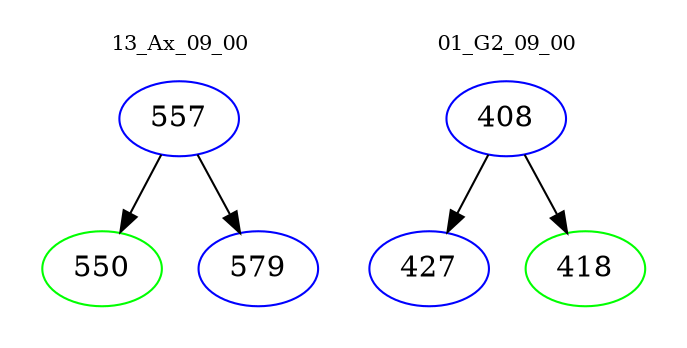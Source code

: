 digraph{
subgraph cluster_0 {
color = white
label = "13_Ax_09_00";
fontsize=10;
T0_557 [label="557", color="blue"]
T0_557 -> T0_550 [color="black"]
T0_550 [label="550", color="green"]
T0_557 -> T0_579 [color="black"]
T0_579 [label="579", color="blue"]
}
subgraph cluster_1 {
color = white
label = "01_G2_09_00";
fontsize=10;
T1_408 [label="408", color="blue"]
T1_408 -> T1_427 [color="black"]
T1_427 [label="427", color="blue"]
T1_408 -> T1_418 [color="black"]
T1_418 [label="418", color="green"]
}
}
